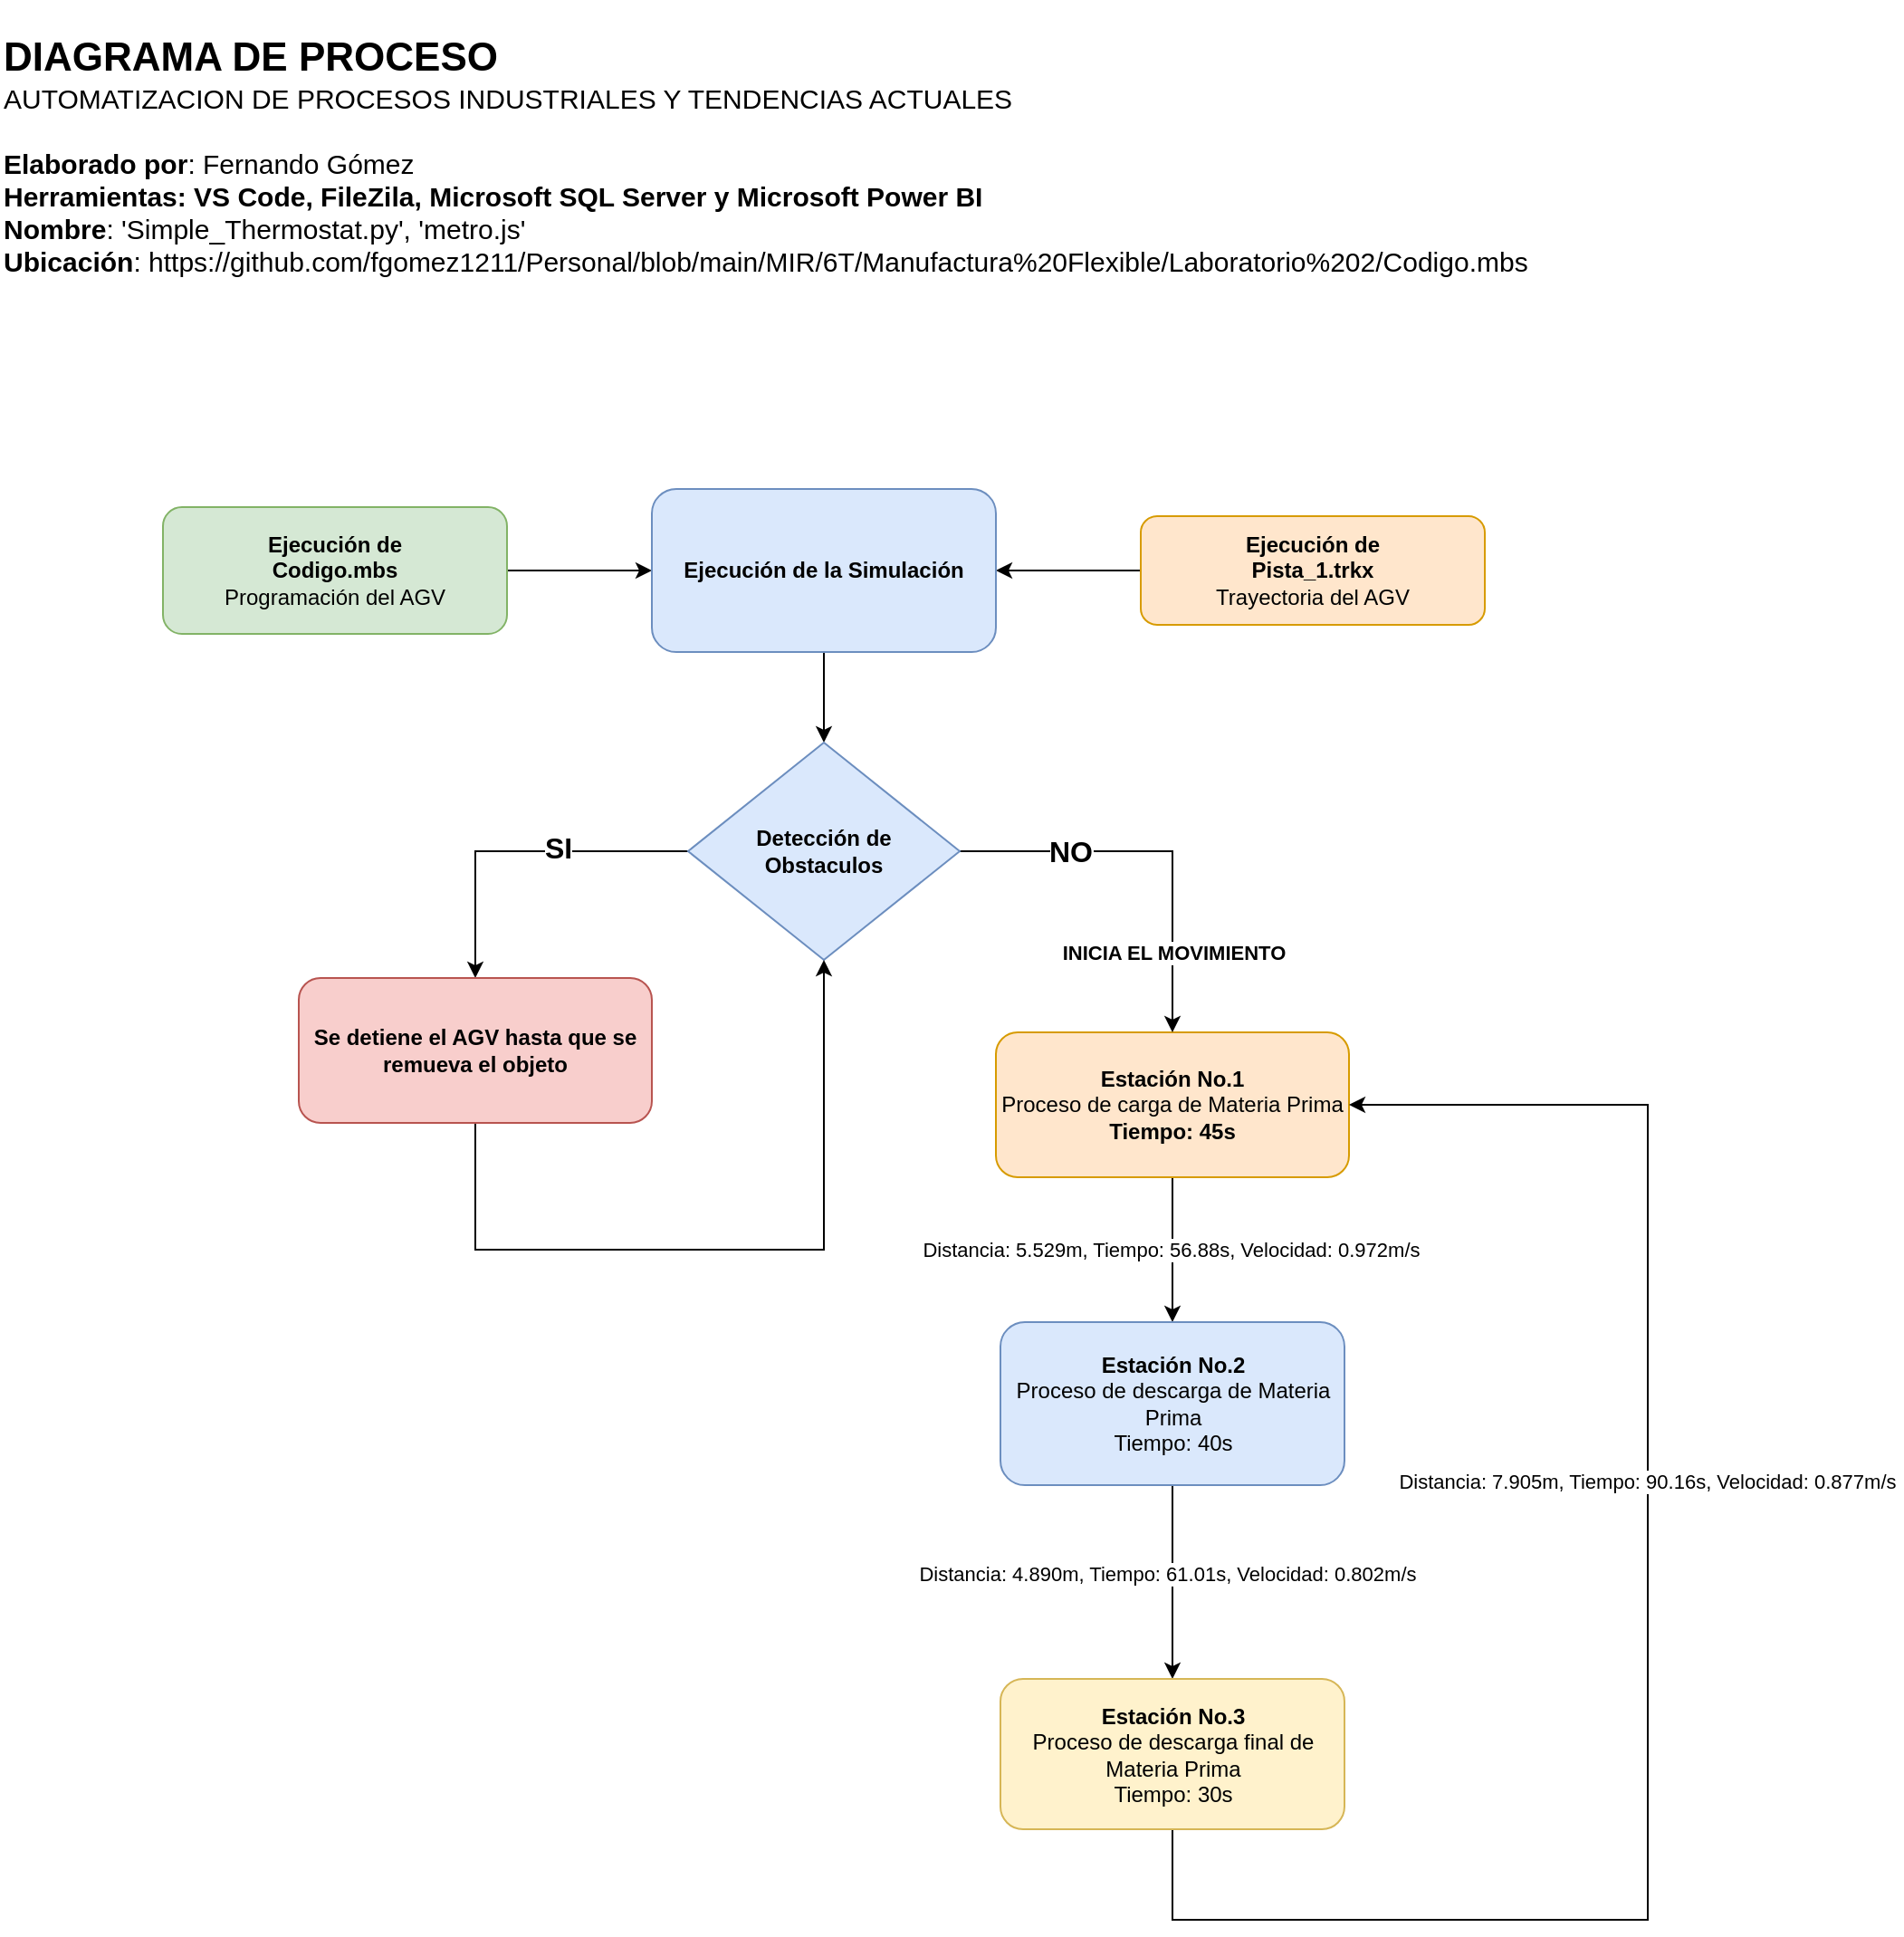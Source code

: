 <mxfile version="21.3.7" type="github">
  <diagram id="C5RBs43oDa-KdzZeNtuy" name="Page-1">
    <mxGraphModel dx="1026" dy="660" grid="1" gridSize="10" guides="1" tooltips="1" connect="1" arrows="1" fold="1" page="1" pageScale="1" pageWidth="1169" pageHeight="1654" math="0" shadow="0">
      <root>
        <mxCell id="WIyWlLk6GJQsqaUBKTNV-0" />
        <mxCell id="WIyWlLk6GJQsqaUBKTNV-1" parent="WIyWlLk6GJQsqaUBKTNV-0" />
        <mxCell id="9t7XOVwsSKRrDLuDX60Q-0" style="edgeStyle=orthogonalEdgeStyle;rounded=0;orthogonalLoop=1;jettySize=auto;html=1;exitX=1;exitY=0.5;exitDx=0;exitDy=0;" parent="WIyWlLk6GJQsqaUBKTNV-1" source="WIyWlLk6GJQsqaUBKTNV-3" target="ld2Q0Rl9ifkete67yDMp-26" edge="1">
          <mxGeometry relative="1" as="geometry" />
        </mxCell>
        <mxCell id="WIyWlLk6GJQsqaUBKTNV-3" value="&lt;b&gt;Ejecución de &lt;/b&gt;&lt;br&gt;&lt;b&gt;Codigo.mbs&lt;/b&gt;&lt;br&gt;Programación del AGV" style="rounded=1;whiteSpace=wrap;html=1;fontSize=12;glass=0;strokeWidth=1;shadow=0;fillColor=#d5e8d4;strokeColor=#82b366;" parent="WIyWlLk6GJQsqaUBKTNV-1" vertex="1">
          <mxGeometry x="130" y="310" width="190" height="70" as="geometry" />
        </mxCell>
        <mxCell id="9t7XOVwsSKRrDLuDX60Q-3" value="Distancia: 5.529m, Tiempo: 56.88s, Velocidad: 0.972m/s&amp;nbsp;" style="edgeStyle=orthogonalEdgeStyle;rounded=0;orthogonalLoop=1;jettySize=auto;html=1;exitX=0.5;exitY=1;exitDx=0;exitDy=0;entryX=0.5;entryY=0;entryDx=0;entryDy=0;" parent="WIyWlLk6GJQsqaUBKTNV-1" source="B-otEjHW6JDtHvaltUW4-0" target="B-otEjHW6JDtHvaltUW4-16" edge="1">
          <mxGeometry relative="1" as="geometry" />
        </mxCell>
        <mxCell id="B-otEjHW6JDtHvaltUW4-0" value="&lt;b&gt;Estación No.1&lt;/b&gt;&lt;br&gt;Proceso de carga de Materia Prima&lt;br&gt;&lt;b&gt;Tiempo: 45s&lt;/b&gt;" style="whiteSpace=wrap;html=1;rounded=1;glass=0;strokeWidth=1;shadow=0;fillColor=#ffe6cc;strokeColor=#d79b00;" parent="WIyWlLk6GJQsqaUBKTNV-1" vertex="1">
          <mxGeometry x="590" y="600" width="195" height="80" as="geometry" />
        </mxCell>
        <mxCell id="9t7XOVwsSKRrDLuDX60Q-5" style="edgeStyle=orthogonalEdgeStyle;rounded=0;orthogonalLoop=1;jettySize=auto;html=1;exitX=0.5;exitY=1;exitDx=0;exitDy=0;" parent="WIyWlLk6GJQsqaUBKTNV-1" source="B-otEjHW6JDtHvaltUW4-16" target="9t7XOVwsSKRrDLuDX60Q-4" edge="1">
          <mxGeometry relative="1" as="geometry" />
        </mxCell>
        <mxCell id="9t7XOVwsSKRrDLuDX60Q-6" value="Distancia: 4.890m, Tiempo: 61.01s, Velocidad: 0.802m/s&amp;nbsp;" style="edgeLabel;html=1;align=center;verticalAlign=middle;resizable=0;points=[];" parent="9t7XOVwsSKRrDLuDX60Q-5" vertex="1" connectable="0">
          <mxGeometry x="-0.098" y="-2" relative="1" as="geometry">
            <mxPoint as="offset" />
          </mxGeometry>
        </mxCell>
        <mxCell id="B-otEjHW6JDtHvaltUW4-16" value="&lt;b&gt;Estación No.2&lt;br&gt;&lt;/b&gt;Proceso de descarga de Materia Prima&lt;br&gt;Tiempo: 40s" style="whiteSpace=wrap;html=1;rounded=1;glass=0;strokeWidth=1;shadow=0;fillColor=#dae8fc;strokeColor=#6c8ebf;" parent="WIyWlLk6GJQsqaUBKTNV-1" vertex="1">
          <mxGeometry x="592.5" y="760" width="190" height="90" as="geometry" />
        </mxCell>
        <mxCell id="L5HEDUzoinoEtIV4rbIi-0" value="&lt;b style=&quot;font-size: 22px;&quot;&gt;DIAGRAMA DE PROCESO&lt;br&gt;&lt;/b&gt;&lt;font style=&quot;font-size: 15px;&quot;&gt;AUTOMATIZACION DE PROCESOS INDUSTRIALES Y TENDENCIAS ACTUALES&lt;br&gt;&lt;br&gt;&lt;span style=&quot;font-size: 15px;&quot;&gt;&lt;b&gt;Elaborado por&lt;/b&gt;: Fernando Gómez&lt;/span&gt;&lt;br&gt;&lt;span style=&quot;font-size: 15px;&quot;&gt;&lt;b&gt;Herramientas: VS Code, FileZila, Microsoft SQL Server y Microsoft Power BI&lt;/b&gt;&lt;/span&gt;&lt;br&gt;&lt;span style=&quot;font-size: 15px;&quot;&gt;&lt;b&gt;Nombre&lt;/b&gt;: &#39;Simple_Thermostat.py&#39;, &#39;metro.js&#39;&lt;/span&gt;&lt;br&gt;&lt;font style=&quot;font-size: 15px;&quot;&gt;&lt;b&gt;Ubicación&lt;/b&gt;:&amp;nbsp;https://github.com/fgomez1211/Personal/blob/main/MIR/6T/Manufactura%20Flexible/Laboratorio%202/Codigo.mbs&lt;br&gt;&lt;/font&gt;&lt;br&gt;&lt;/font&gt;" style="text;html=1;strokeColor=none;fillColor=none;align=left;verticalAlign=middle;whiteSpace=wrap;rounded=0;" parent="WIyWlLk6GJQsqaUBKTNV-1" vertex="1">
          <mxGeometry x="40" y="30" width="860" height="190" as="geometry" />
        </mxCell>
        <mxCell id="ld2Q0Rl9ifkete67yDMp-1" style="edgeStyle=orthogonalEdgeStyle;rounded=0;orthogonalLoop=1;jettySize=auto;html=1;entryX=1;entryY=0.5;entryDx=0;entryDy=0;" parent="WIyWlLk6GJQsqaUBKTNV-1" source="ld2Q0Rl9ifkete67yDMp-0" target="ld2Q0Rl9ifkete67yDMp-26" edge="1">
          <mxGeometry relative="1" as="geometry" />
        </mxCell>
        <mxCell id="ld2Q0Rl9ifkete67yDMp-0" value="&lt;b&gt;Ejecución de&lt;/b&gt;&lt;br&gt;&lt;b&gt;Pista_1.trkx&lt;/b&gt;&lt;br&gt;Trayectoria del AGV" style="whiteSpace=wrap;html=1;rounded=1;glass=0;strokeWidth=1;shadow=0;fillColor=#ffe6cc;strokeColor=#d79b00;" parent="WIyWlLk6GJQsqaUBKTNV-1" vertex="1">
          <mxGeometry x="670" y="315" width="190" height="60" as="geometry" />
        </mxCell>
        <mxCell id="9t7XOVwsSKRrDLuDX60Q-20" style="edgeStyle=orthogonalEdgeStyle;rounded=0;orthogonalLoop=1;jettySize=auto;html=1;exitX=0.5;exitY=1;exitDx=0;exitDy=0;entryX=0.5;entryY=0;entryDx=0;entryDy=0;" parent="WIyWlLk6GJQsqaUBKTNV-1" source="ld2Q0Rl9ifkete67yDMp-26" target="9t7XOVwsSKRrDLuDX60Q-21" edge="1">
          <mxGeometry relative="1" as="geometry">
            <mxPoint x="495" y="440" as="targetPoint" />
          </mxGeometry>
        </mxCell>
        <mxCell id="ld2Q0Rl9ifkete67yDMp-26" value="&lt;b&gt;Ejecución de la Simulación&lt;/b&gt;" style="whiteSpace=wrap;html=1;rounded=1;glass=0;strokeWidth=1;shadow=0;fillColor=#dae8fc;strokeColor=#6c8ebf;" parent="WIyWlLk6GJQsqaUBKTNV-1" vertex="1">
          <mxGeometry x="400" y="300" width="190" height="90" as="geometry" />
        </mxCell>
        <mxCell id="9t7XOVwsSKRrDLuDX60Q-8" style="edgeStyle=orthogonalEdgeStyle;rounded=0;orthogonalLoop=1;jettySize=auto;html=1;exitX=0.5;exitY=1;exitDx=0;exitDy=0;entryX=1;entryY=0.5;entryDx=0;entryDy=0;" parent="WIyWlLk6GJQsqaUBKTNV-1" source="9t7XOVwsSKRrDLuDX60Q-4" target="B-otEjHW6JDtHvaltUW4-0" edge="1">
          <mxGeometry relative="1" as="geometry">
            <mxPoint x="962.567" y="692" as="targetPoint" />
            <Array as="points">
              <mxPoint x="688" y="1090" />
              <mxPoint x="950" y="1090" />
              <mxPoint x="950" y="640" />
            </Array>
          </mxGeometry>
        </mxCell>
        <mxCell id="9t7XOVwsSKRrDLuDX60Q-9" value="Distancia: 7.905m, Tiempo: 90.16s, Velocidad: 0.877m/s&amp;nbsp;" style="edgeLabel;html=1;align=center;verticalAlign=middle;resizable=0;points=[];" parent="9t7XOVwsSKRrDLuDX60Q-8" vertex="1" connectable="0">
          <mxGeometry x="0.197" y="-1" relative="1" as="geometry">
            <mxPoint as="offset" />
          </mxGeometry>
        </mxCell>
        <mxCell id="9t7XOVwsSKRrDLuDX60Q-4" value="&lt;b style=&quot;border-color: var(--border-color);&quot;&gt;Estación No.3&lt;br style=&quot;border-color: var(--border-color);&quot;&gt;&lt;/b&gt;Proceso de descarga final de Materia Prima&lt;br style=&quot;border-color: var(--border-color);&quot;&gt;Tiempo: 30s" style="whiteSpace=wrap;html=1;rounded=1;glass=0;strokeWidth=1;shadow=0;fillColor=#fff2cc;strokeColor=#d6b656;" parent="WIyWlLk6GJQsqaUBKTNV-1" vertex="1">
          <mxGeometry x="592.5" y="957" width="190" height="83" as="geometry" />
        </mxCell>
        <mxCell id="9t7XOVwsSKRrDLuDX60Q-22" style="edgeStyle=orthogonalEdgeStyle;rounded=0;orthogonalLoop=1;jettySize=auto;html=1;exitX=1;exitY=0.5;exitDx=0;exitDy=0;entryX=0.5;entryY=0;entryDx=0;entryDy=0;" parent="WIyWlLk6GJQsqaUBKTNV-1" source="9t7XOVwsSKRrDLuDX60Q-21" target="B-otEjHW6JDtHvaltUW4-0" edge="1">
          <mxGeometry relative="1" as="geometry" />
        </mxCell>
        <mxCell id="9t7XOVwsSKRrDLuDX60Q-26" value="&lt;b style=&quot;font-size: 16px;&quot;&gt;NO&lt;/b&gt;" style="edgeLabel;html=1;align=center;verticalAlign=middle;resizable=0;points=[];fontSize=16;" parent="9t7XOVwsSKRrDLuDX60Q-22" vertex="1" connectable="0">
          <mxGeometry x="-0.211" y="1" relative="1" as="geometry">
            <mxPoint x="-25" y="1" as="offset" />
          </mxGeometry>
        </mxCell>
        <mxCell id="9t7XOVwsSKRrDLuDX60Q-35" value="INICIA EL MOVIMIENTO" style="edgeLabel;html=1;align=center;verticalAlign=middle;resizable=0;points=[];fontStyle=1" parent="9t7XOVwsSKRrDLuDX60Q-22" vertex="1" connectable="0">
          <mxGeometry x="0.596" relative="1" as="geometry">
            <mxPoint as="offset" />
          </mxGeometry>
        </mxCell>
        <mxCell id="9t7XOVwsSKRrDLuDX60Q-24" style="edgeStyle=orthogonalEdgeStyle;rounded=0;orthogonalLoop=1;jettySize=auto;html=1;exitX=0;exitY=0.5;exitDx=0;exitDy=0;" parent="WIyWlLk6GJQsqaUBKTNV-1" source="9t7XOVwsSKRrDLuDX60Q-21" target="9t7XOVwsSKRrDLuDX60Q-23" edge="1">
          <mxGeometry relative="1" as="geometry" />
        </mxCell>
        <mxCell id="9t7XOVwsSKRrDLuDX60Q-25" value="&lt;b style=&quot;font-size: 16px;&quot;&gt;SI&lt;/b&gt;" style="edgeLabel;html=1;align=center;verticalAlign=middle;resizable=0;points=[];fontSize=16;" parent="9t7XOVwsSKRrDLuDX60Q-24" vertex="1" connectable="0">
          <mxGeometry x="-0.227" y="-2" relative="1" as="geometry">
            <mxPoint as="offset" />
          </mxGeometry>
        </mxCell>
        <mxCell id="9t7XOVwsSKRrDLuDX60Q-21" value="&lt;b&gt;Detección de &lt;br&gt;Obstaculos&lt;/b&gt;" style="rhombus;whiteSpace=wrap;html=1;fillColor=#dae8fc;strokeColor=#6c8ebf;" parent="WIyWlLk6GJQsqaUBKTNV-1" vertex="1">
          <mxGeometry x="420" y="440" width="150" height="120" as="geometry" />
        </mxCell>
        <mxCell id="9t7XOVwsSKRrDLuDX60Q-28" value="" style="edgeStyle=orthogonalEdgeStyle;rounded=0;orthogonalLoop=1;jettySize=auto;html=1;exitX=0.5;exitY=1;exitDx=0;exitDy=0;entryX=0.5;entryY=1;entryDx=0;entryDy=0;" parent="WIyWlLk6GJQsqaUBKTNV-1" source="9t7XOVwsSKRrDLuDX60Q-23" target="9t7XOVwsSKRrDLuDX60Q-21" edge="1">
          <mxGeometry relative="1" as="geometry">
            <mxPoint x="500" y="560" as="targetPoint" />
            <Array as="points">
              <mxPoint x="302" y="720" />
              <mxPoint x="495" y="720" />
            </Array>
          </mxGeometry>
        </mxCell>
        <mxCell id="9t7XOVwsSKRrDLuDX60Q-23" value="&lt;b&gt;Se detiene el AGV hasta que se remueva el objeto&lt;/b&gt;" style="whiteSpace=wrap;html=1;rounded=1;glass=0;strokeWidth=1;shadow=0;fillColor=#f8cecc;strokeColor=#b85450;" parent="WIyWlLk6GJQsqaUBKTNV-1" vertex="1">
          <mxGeometry x="205" y="570" width="195" height="80" as="geometry" />
        </mxCell>
      </root>
    </mxGraphModel>
  </diagram>
</mxfile>
